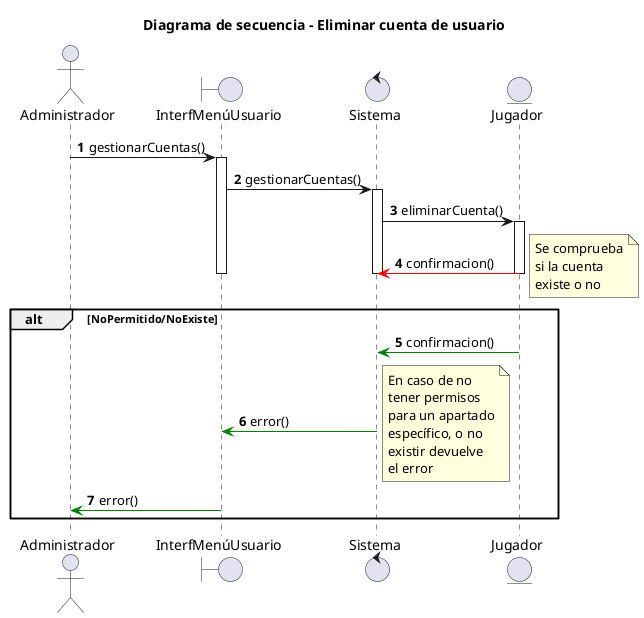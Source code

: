 @startuml
title Diagrama de secuencia - Eliminar cuenta de usuario
autonumber
actor Administrador
boundary InterfMenúUsuario
control Sistema
entity Jugador

Administrador -> InterfMenúUsuario : gestionarCuentas()
activate InterfMenúUsuario
InterfMenúUsuario -> Sistema : gestionarCuentas()
activate Sistema
Sistema -> Jugador : eliminarCuenta()
activate Jugador
Jugador -[#red]> Sistema : confirmacion()
note right 
Se comprueba
si la cuenta
existe o no
end note


deactivate Jugador
deactivate Sistema
deactivate InterfMenúUsuario
alt NoPermitido/NoExiste
Jugador -[#green]> Sistema : confirmacion()
Sistema -[#green]> InterfMenúUsuario : error()
note right 
En caso de no
tener permisos
para un apartado
específico, o no
existir devuelve 
el error
end note
InterfMenúUsuario -[#green]> Administrador : error()
end

@enduml